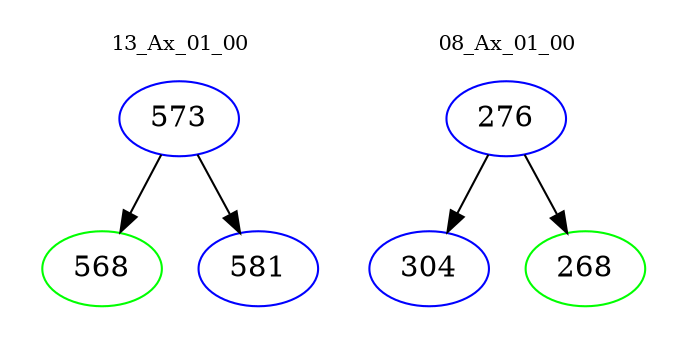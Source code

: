 digraph{
subgraph cluster_0 {
color = white
label = "13_Ax_01_00";
fontsize=10;
T0_573 [label="573", color="blue"]
T0_573 -> T0_568 [color="black"]
T0_568 [label="568", color="green"]
T0_573 -> T0_581 [color="black"]
T0_581 [label="581", color="blue"]
}
subgraph cluster_1 {
color = white
label = "08_Ax_01_00";
fontsize=10;
T1_276 [label="276", color="blue"]
T1_276 -> T1_304 [color="black"]
T1_304 [label="304", color="blue"]
T1_276 -> T1_268 [color="black"]
T1_268 [label="268", color="green"]
}
}
